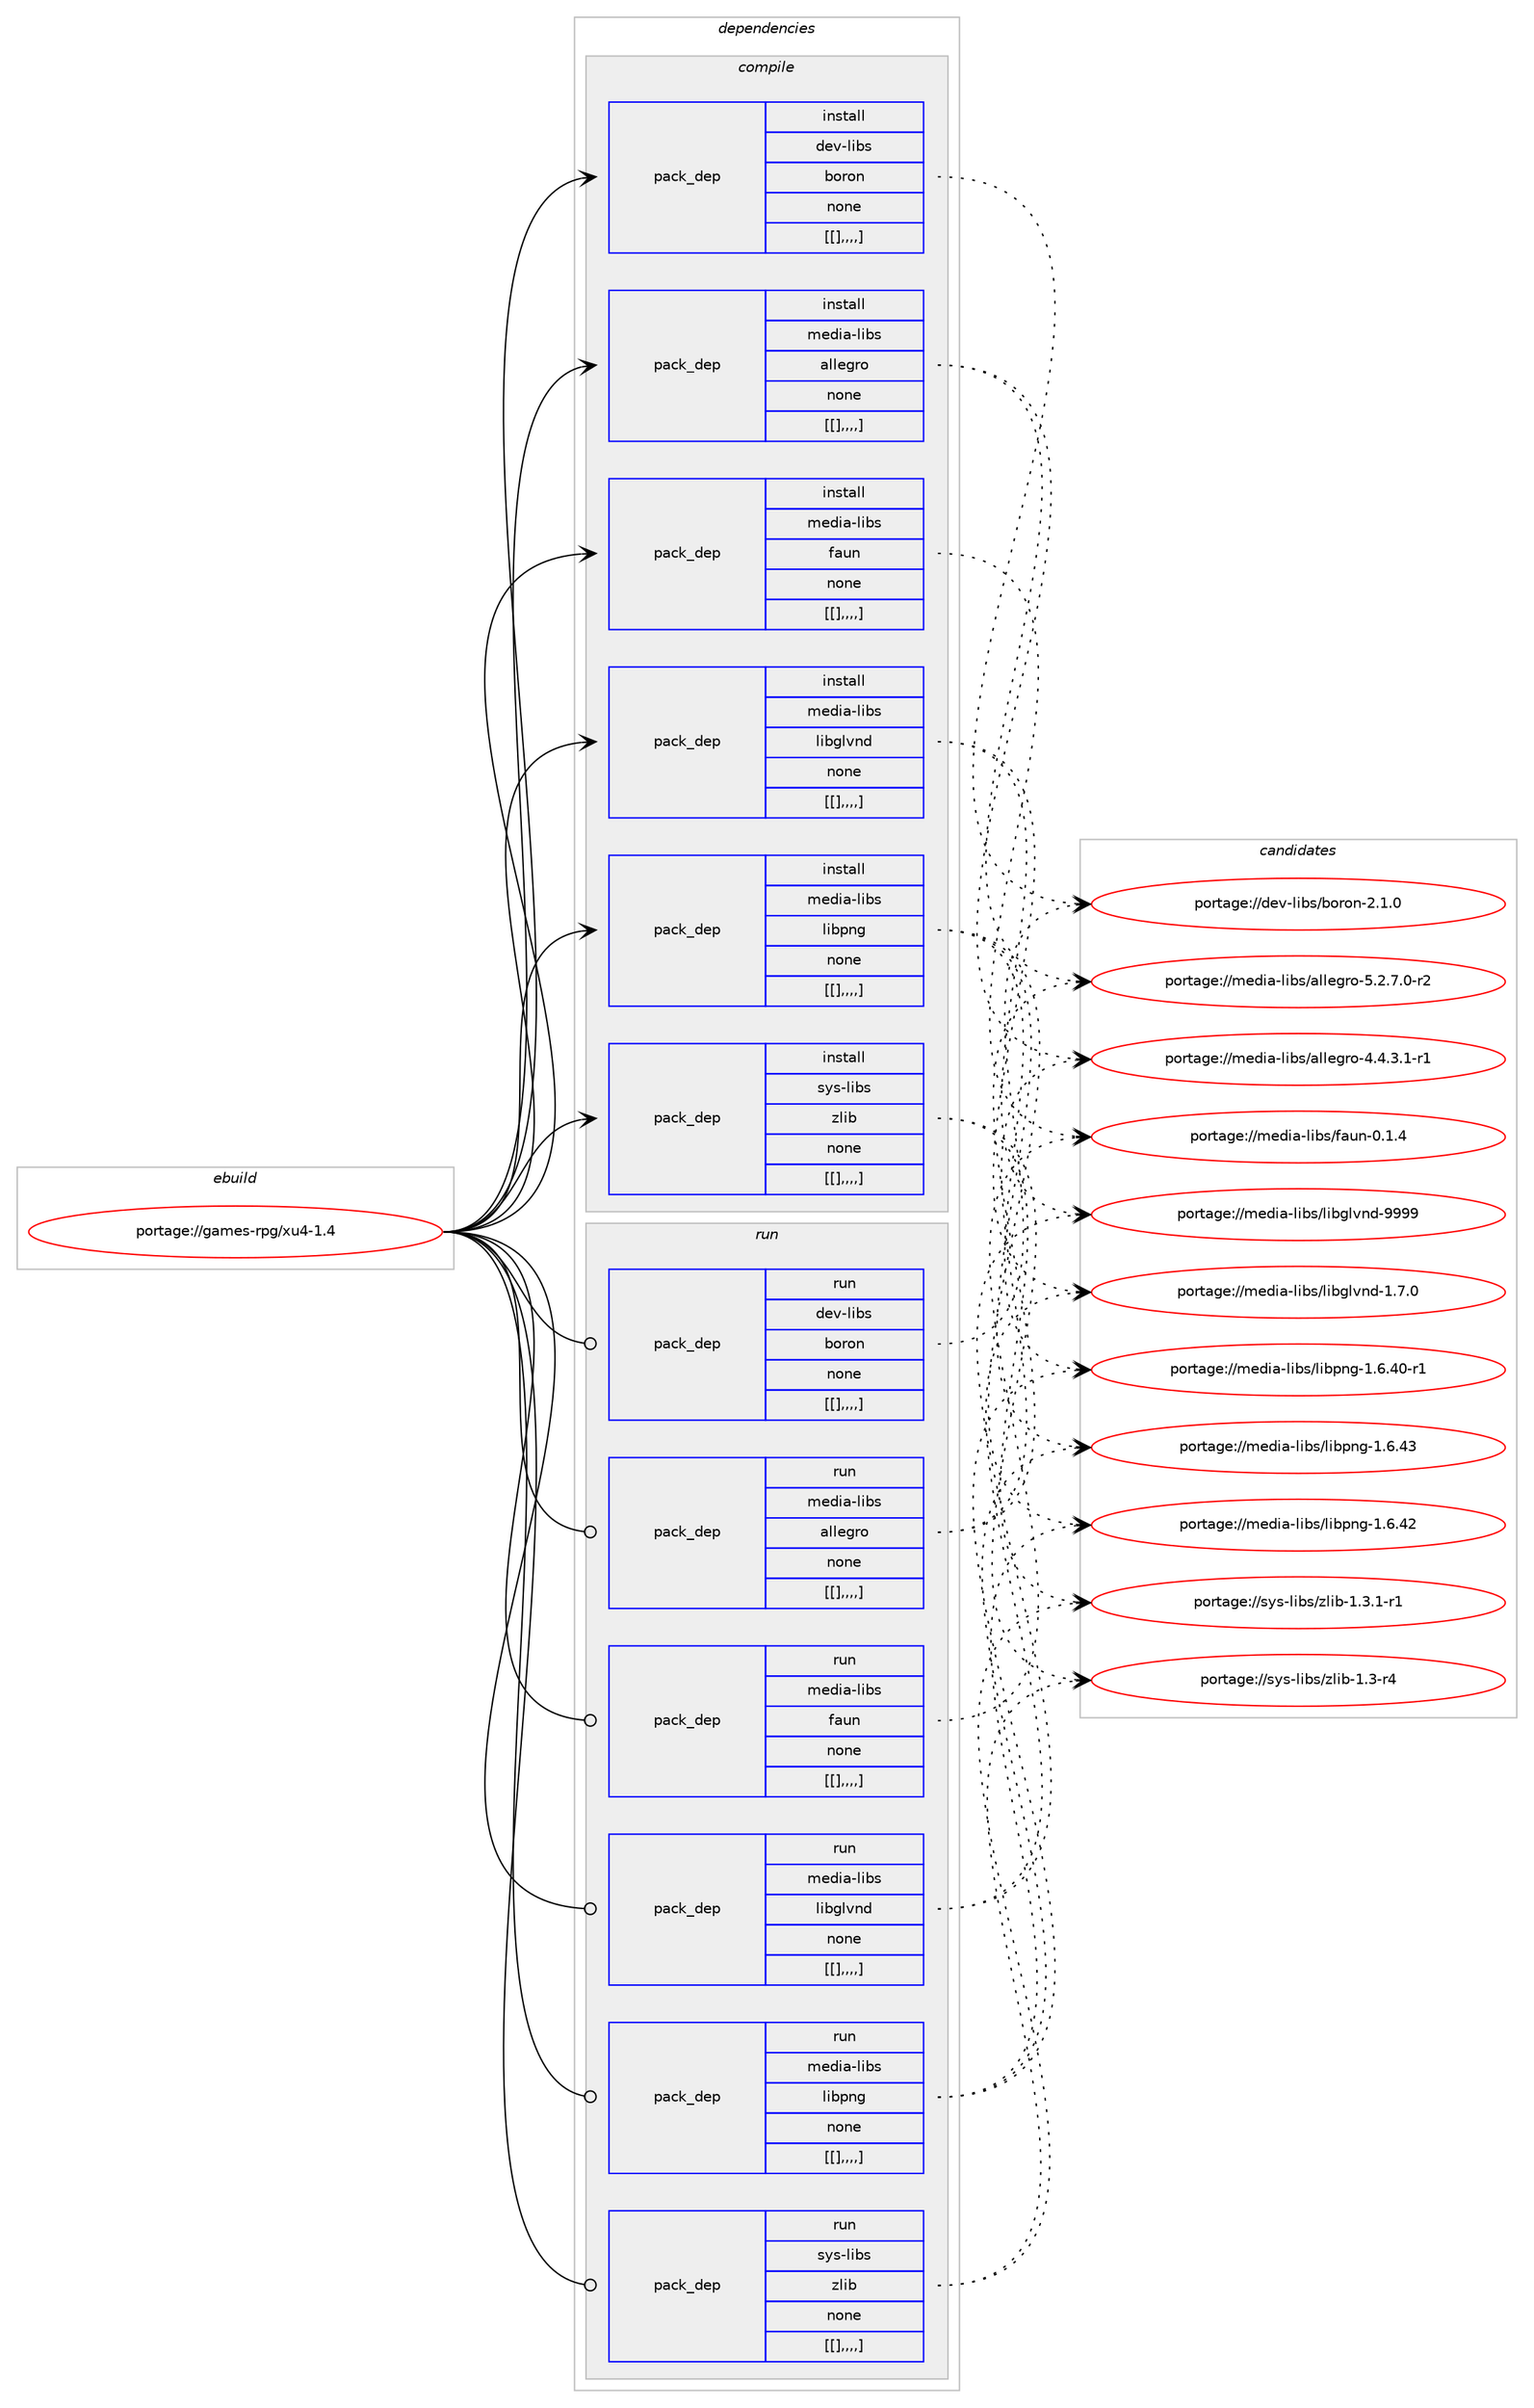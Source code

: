 digraph prolog {

# *************
# Graph options
# *************

newrank=true;
concentrate=true;
compound=true;
graph [rankdir=LR,fontname=Helvetica,fontsize=10,ranksep=1.5];#, ranksep=2.5, nodesep=0.2];
edge  [arrowhead=vee];
node  [fontname=Helvetica,fontsize=10];

# **********
# The ebuild
# **********

subgraph cluster_leftcol {
color=gray;
label=<<i>ebuild</i>>;
id [label="portage://games-rpg/xu4-1.4", color=red, width=4, href="../games-rpg/xu4-1.4.svg"];
}

# ****************
# The dependencies
# ****************

subgraph cluster_midcol {
color=gray;
label=<<i>dependencies</i>>;
subgraph cluster_compile {
fillcolor="#eeeeee";
style=filled;
label=<<i>compile</i>>;
subgraph pack169149 {
dependency237043 [label=<<TABLE BORDER="0" CELLBORDER="1" CELLSPACING="0" CELLPADDING="4" WIDTH="220"><TR><TD ROWSPAN="6" CELLPADDING="30">pack_dep</TD></TR><TR><TD WIDTH="110">install</TD></TR><TR><TD>dev-libs</TD></TR><TR><TD>boron</TD></TR><TR><TD>none</TD></TR><TR><TD>[[],,,,]</TD></TR></TABLE>>, shape=none, color=blue];
}
id:e -> dependency237043:w [weight=20,style="solid",arrowhead="vee"];
subgraph pack169150 {
dependency237044 [label=<<TABLE BORDER="0" CELLBORDER="1" CELLSPACING="0" CELLPADDING="4" WIDTH="220"><TR><TD ROWSPAN="6" CELLPADDING="30">pack_dep</TD></TR><TR><TD WIDTH="110">install</TD></TR><TR><TD>media-libs</TD></TR><TR><TD>allegro</TD></TR><TR><TD>none</TD></TR><TR><TD>[[],,,,]</TD></TR></TABLE>>, shape=none, color=blue];
}
id:e -> dependency237044:w [weight=20,style="solid",arrowhead="vee"];
subgraph pack169151 {
dependency237045 [label=<<TABLE BORDER="0" CELLBORDER="1" CELLSPACING="0" CELLPADDING="4" WIDTH="220"><TR><TD ROWSPAN="6" CELLPADDING="30">pack_dep</TD></TR><TR><TD WIDTH="110">install</TD></TR><TR><TD>media-libs</TD></TR><TR><TD>faun</TD></TR><TR><TD>none</TD></TR><TR><TD>[[],,,,]</TD></TR></TABLE>>, shape=none, color=blue];
}
id:e -> dependency237045:w [weight=20,style="solid",arrowhead="vee"];
subgraph pack169152 {
dependency237046 [label=<<TABLE BORDER="0" CELLBORDER="1" CELLSPACING="0" CELLPADDING="4" WIDTH="220"><TR><TD ROWSPAN="6" CELLPADDING="30">pack_dep</TD></TR><TR><TD WIDTH="110">install</TD></TR><TR><TD>media-libs</TD></TR><TR><TD>libglvnd</TD></TR><TR><TD>none</TD></TR><TR><TD>[[],,,,]</TD></TR></TABLE>>, shape=none, color=blue];
}
id:e -> dependency237046:w [weight=20,style="solid",arrowhead="vee"];
subgraph pack169153 {
dependency237047 [label=<<TABLE BORDER="0" CELLBORDER="1" CELLSPACING="0" CELLPADDING="4" WIDTH="220"><TR><TD ROWSPAN="6" CELLPADDING="30">pack_dep</TD></TR><TR><TD WIDTH="110">install</TD></TR><TR><TD>media-libs</TD></TR><TR><TD>libpng</TD></TR><TR><TD>none</TD></TR><TR><TD>[[],,,,]</TD></TR></TABLE>>, shape=none, color=blue];
}
id:e -> dependency237047:w [weight=20,style="solid",arrowhead="vee"];
subgraph pack169154 {
dependency237048 [label=<<TABLE BORDER="0" CELLBORDER="1" CELLSPACING="0" CELLPADDING="4" WIDTH="220"><TR><TD ROWSPAN="6" CELLPADDING="30">pack_dep</TD></TR><TR><TD WIDTH="110">install</TD></TR><TR><TD>sys-libs</TD></TR><TR><TD>zlib</TD></TR><TR><TD>none</TD></TR><TR><TD>[[],,,,]</TD></TR></TABLE>>, shape=none, color=blue];
}
id:e -> dependency237048:w [weight=20,style="solid",arrowhead="vee"];
}
subgraph cluster_compileandrun {
fillcolor="#eeeeee";
style=filled;
label=<<i>compile and run</i>>;
}
subgraph cluster_run {
fillcolor="#eeeeee";
style=filled;
label=<<i>run</i>>;
subgraph pack169155 {
dependency237049 [label=<<TABLE BORDER="0" CELLBORDER="1" CELLSPACING="0" CELLPADDING="4" WIDTH="220"><TR><TD ROWSPAN="6" CELLPADDING="30">pack_dep</TD></TR><TR><TD WIDTH="110">run</TD></TR><TR><TD>dev-libs</TD></TR><TR><TD>boron</TD></TR><TR><TD>none</TD></TR><TR><TD>[[],,,,]</TD></TR></TABLE>>, shape=none, color=blue];
}
id:e -> dependency237049:w [weight=20,style="solid",arrowhead="odot"];
subgraph pack169156 {
dependency237050 [label=<<TABLE BORDER="0" CELLBORDER="1" CELLSPACING="0" CELLPADDING="4" WIDTH="220"><TR><TD ROWSPAN="6" CELLPADDING="30">pack_dep</TD></TR><TR><TD WIDTH="110">run</TD></TR><TR><TD>media-libs</TD></TR><TR><TD>allegro</TD></TR><TR><TD>none</TD></TR><TR><TD>[[],,,,]</TD></TR></TABLE>>, shape=none, color=blue];
}
id:e -> dependency237050:w [weight=20,style="solid",arrowhead="odot"];
subgraph pack169157 {
dependency237051 [label=<<TABLE BORDER="0" CELLBORDER="1" CELLSPACING="0" CELLPADDING="4" WIDTH="220"><TR><TD ROWSPAN="6" CELLPADDING="30">pack_dep</TD></TR><TR><TD WIDTH="110">run</TD></TR><TR><TD>media-libs</TD></TR><TR><TD>faun</TD></TR><TR><TD>none</TD></TR><TR><TD>[[],,,,]</TD></TR></TABLE>>, shape=none, color=blue];
}
id:e -> dependency237051:w [weight=20,style="solid",arrowhead="odot"];
subgraph pack169158 {
dependency237052 [label=<<TABLE BORDER="0" CELLBORDER="1" CELLSPACING="0" CELLPADDING="4" WIDTH="220"><TR><TD ROWSPAN="6" CELLPADDING="30">pack_dep</TD></TR><TR><TD WIDTH="110">run</TD></TR><TR><TD>media-libs</TD></TR><TR><TD>libglvnd</TD></TR><TR><TD>none</TD></TR><TR><TD>[[],,,,]</TD></TR></TABLE>>, shape=none, color=blue];
}
id:e -> dependency237052:w [weight=20,style="solid",arrowhead="odot"];
subgraph pack169159 {
dependency237053 [label=<<TABLE BORDER="0" CELLBORDER="1" CELLSPACING="0" CELLPADDING="4" WIDTH="220"><TR><TD ROWSPAN="6" CELLPADDING="30">pack_dep</TD></TR><TR><TD WIDTH="110">run</TD></TR><TR><TD>media-libs</TD></TR><TR><TD>libpng</TD></TR><TR><TD>none</TD></TR><TR><TD>[[],,,,]</TD></TR></TABLE>>, shape=none, color=blue];
}
id:e -> dependency237053:w [weight=20,style="solid",arrowhead="odot"];
subgraph pack169160 {
dependency237054 [label=<<TABLE BORDER="0" CELLBORDER="1" CELLSPACING="0" CELLPADDING="4" WIDTH="220"><TR><TD ROWSPAN="6" CELLPADDING="30">pack_dep</TD></TR><TR><TD WIDTH="110">run</TD></TR><TR><TD>sys-libs</TD></TR><TR><TD>zlib</TD></TR><TR><TD>none</TD></TR><TR><TD>[[],,,,]</TD></TR></TABLE>>, shape=none, color=blue];
}
id:e -> dependency237054:w [weight=20,style="solid",arrowhead="odot"];
}
}

# **************
# The candidates
# **************

subgraph cluster_choices {
rank=same;
color=gray;
label=<<i>candidates</i>>;

subgraph choice169149 {
color=black;
nodesep=1;
choice10010111845108105981154798111114111110455046494648 [label="portage://dev-libs/boron-2.1.0", color=red, width=4,href="../dev-libs/boron-2.1.0.svg"];
dependency237043:e -> choice10010111845108105981154798111114111110455046494648:w [style=dotted,weight="100"];
}
subgraph choice169150 {
color=black;
nodesep=1;
choice109101100105974510810598115479710810810110311411145534650465546484511450 [label="portage://media-libs/allegro-5.2.7.0-r2", color=red, width=4,href="../media-libs/allegro-5.2.7.0-r2.svg"];
choice109101100105974510810598115479710810810110311411145524652465146494511449 [label="portage://media-libs/allegro-4.4.3.1-r1", color=red, width=4,href="../media-libs/allegro-4.4.3.1-r1.svg"];
dependency237044:e -> choice109101100105974510810598115479710810810110311411145534650465546484511450:w [style=dotted,weight="100"];
dependency237044:e -> choice109101100105974510810598115479710810810110311411145524652465146494511449:w [style=dotted,weight="100"];
}
subgraph choice169151 {
color=black;
nodesep=1;
choice1091011001059745108105981154710297117110454846494652 [label="portage://media-libs/faun-0.1.4", color=red, width=4,href="../media-libs/faun-0.1.4.svg"];
dependency237045:e -> choice1091011001059745108105981154710297117110454846494652:w [style=dotted,weight="100"];
}
subgraph choice169152 {
color=black;
nodesep=1;
choice10910110010597451081059811547108105981031081181101004557575757 [label="portage://media-libs/libglvnd-9999", color=red, width=4,href="../media-libs/libglvnd-9999.svg"];
choice1091011001059745108105981154710810598103108118110100454946554648 [label="portage://media-libs/libglvnd-1.7.0", color=red, width=4,href="../media-libs/libglvnd-1.7.0.svg"];
dependency237046:e -> choice10910110010597451081059811547108105981031081181101004557575757:w [style=dotted,weight="100"];
dependency237046:e -> choice1091011001059745108105981154710810598103108118110100454946554648:w [style=dotted,weight="100"];
}
subgraph choice169153 {
color=black;
nodesep=1;
choice109101100105974510810598115471081059811211010345494654465251 [label="portage://media-libs/libpng-1.6.43", color=red, width=4,href="../media-libs/libpng-1.6.43.svg"];
choice109101100105974510810598115471081059811211010345494654465250 [label="portage://media-libs/libpng-1.6.42", color=red, width=4,href="../media-libs/libpng-1.6.42.svg"];
choice1091011001059745108105981154710810598112110103454946544652484511449 [label="portage://media-libs/libpng-1.6.40-r1", color=red, width=4,href="../media-libs/libpng-1.6.40-r1.svg"];
dependency237047:e -> choice109101100105974510810598115471081059811211010345494654465251:w [style=dotted,weight="100"];
dependency237047:e -> choice109101100105974510810598115471081059811211010345494654465250:w [style=dotted,weight="100"];
dependency237047:e -> choice1091011001059745108105981154710810598112110103454946544652484511449:w [style=dotted,weight="100"];
}
subgraph choice169154 {
color=black;
nodesep=1;
choice115121115451081059811547122108105984549465146494511449 [label="portage://sys-libs/zlib-1.3.1-r1", color=red, width=4,href="../sys-libs/zlib-1.3.1-r1.svg"];
choice11512111545108105981154712210810598454946514511452 [label="portage://sys-libs/zlib-1.3-r4", color=red, width=4,href="../sys-libs/zlib-1.3-r4.svg"];
dependency237048:e -> choice115121115451081059811547122108105984549465146494511449:w [style=dotted,weight="100"];
dependency237048:e -> choice11512111545108105981154712210810598454946514511452:w [style=dotted,weight="100"];
}
subgraph choice169155 {
color=black;
nodesep=1;
choice10010111845108105981154798111114111110455046494648 [label="portage://dev-libs/boron-2.1.0", color=red, width=4,href="../dev-libs/boron-2.1.0.svg"];
dependency237049:e -> choice10010111845108105981154798111114111110455046494648:w [style=dotted,weight="100"];
}
subgraph choice169156 {
color=black;
nodesep=1;
choice109101100105974510810598115479710810810110311411145534650465546484511450 [label="portage://media-libs/allegro-5.2.7.0-r2", color=red, width=4,href="../media-libs/allegro-5.2.7.0-r2.svg"];
choice109101100105974510810598115479710810810110311411145524652465146494511449 [label="portage://media-libs/allegro-4.4.3.1-r1", color=red, width=4,href="../media-libs/allegro-4.4.3.1-r1.svg"];
dependency237050:e -> choice109101100105974510810598115479710810810110311411145534650465546484511450:w [style=dotted,weight="100"];
dependency237050:e -> choice109101100105974510810598115479710810810110311411145524652465146494511449:w [style=dotted,weight="100"];
}
subgraph choice169157 {
color=black;
nodesep=1;
choice1091011001059745108105981154710297117110454846494652 [label="portage://media-libs/faun-0.1.4", color=red, width=4,href="../media-libs/faun-0.1.4.svg"];
dependency237051:e -> choice1091011001059745108105981154710297117110454846494652:w [style=dotted,weight="100"];
}
subgraph choice169158 {
color=black;
nodesep=1;
choice10910110010597451081059811547108105981031081181101004557575757 [label="portage://media-libs/libglvnd-9999", color=red, width=4,href="../media-libs/libglvnd-9999.svg"];
choice1091011001059745108105981154710810598103108118110100454946554648 [label="portage://media-libs/libglvnd-1.7.0", color=red, width=4,href="../media-libs/libglvnd-1.7.0.svg"];
dependency237052:e -> choice10910110010597451081059811547108105981031081181101004557575757:w [style=dotted,weight="100"];
dependency237052:e -> choice1091011001059745108105981154710810598103108118110100454946554648:w [style=dotted,weight="100"];
}
subgraph choice169159 {
color=black;
nodesep=1;
choice109101100105974510810598115471081059811211010345494654465251 [label="portage://media-libs/libpng-1.6.43", color=red, width=4,href="../media-libs/libpng-1.6.43.svg"];
choice109101100105974510810598115471081059811211010345494654465250 [label="portage://media-libs/libpng-1.6.42", color=red, width=4,href="../media-libs/libpng-1.6.42.svg"];
choice1091011001059745108105981154710810598112110103454946544652484511449 [label="portage://media-libs/libpng-1.6.40-r1", color=red, width=4,href="../media-libs/libpng-1.6.40-r1.svg"];
dependency237053:e -> choice109101100105974510810598115471081059811211010345494654465251:w [style=dotted,weight="100"];
dependency237053:e -> choice109101100105974510810598115471081059811211010345494654465250:w [style=dotted,weight="100"];
dependency237053:e -> choice1091011001059745108105981154710810598112110103454946544652484511449:w [style=dotted,weight="100"];
}
subgraph choice169160 {
color=black;
nodesep=1;
choice115121115451081059811547122108105984549465146494511449 [label="portage://sys-libs/zlib-1.3.1-r1", color=red, width=4,href="../sys-libs/zlib-1.3.1-r1.svg"];
choice11512111545108105981154712210810598454946514511452 [label="portage://sys-libs/zlib-1.3-r4", color=red, width=4,href="../sys-libs/zlib-1.3-r4.svg"];
dependency237054:e -> choice115121115451081059811547122108105984549465146494511449:w [style=dotted,weight="100"];
dependency237054:e -> choice11512111545108105981154712210810598454946514511452:w [style=dotted,weight="100"];
}
}

}
